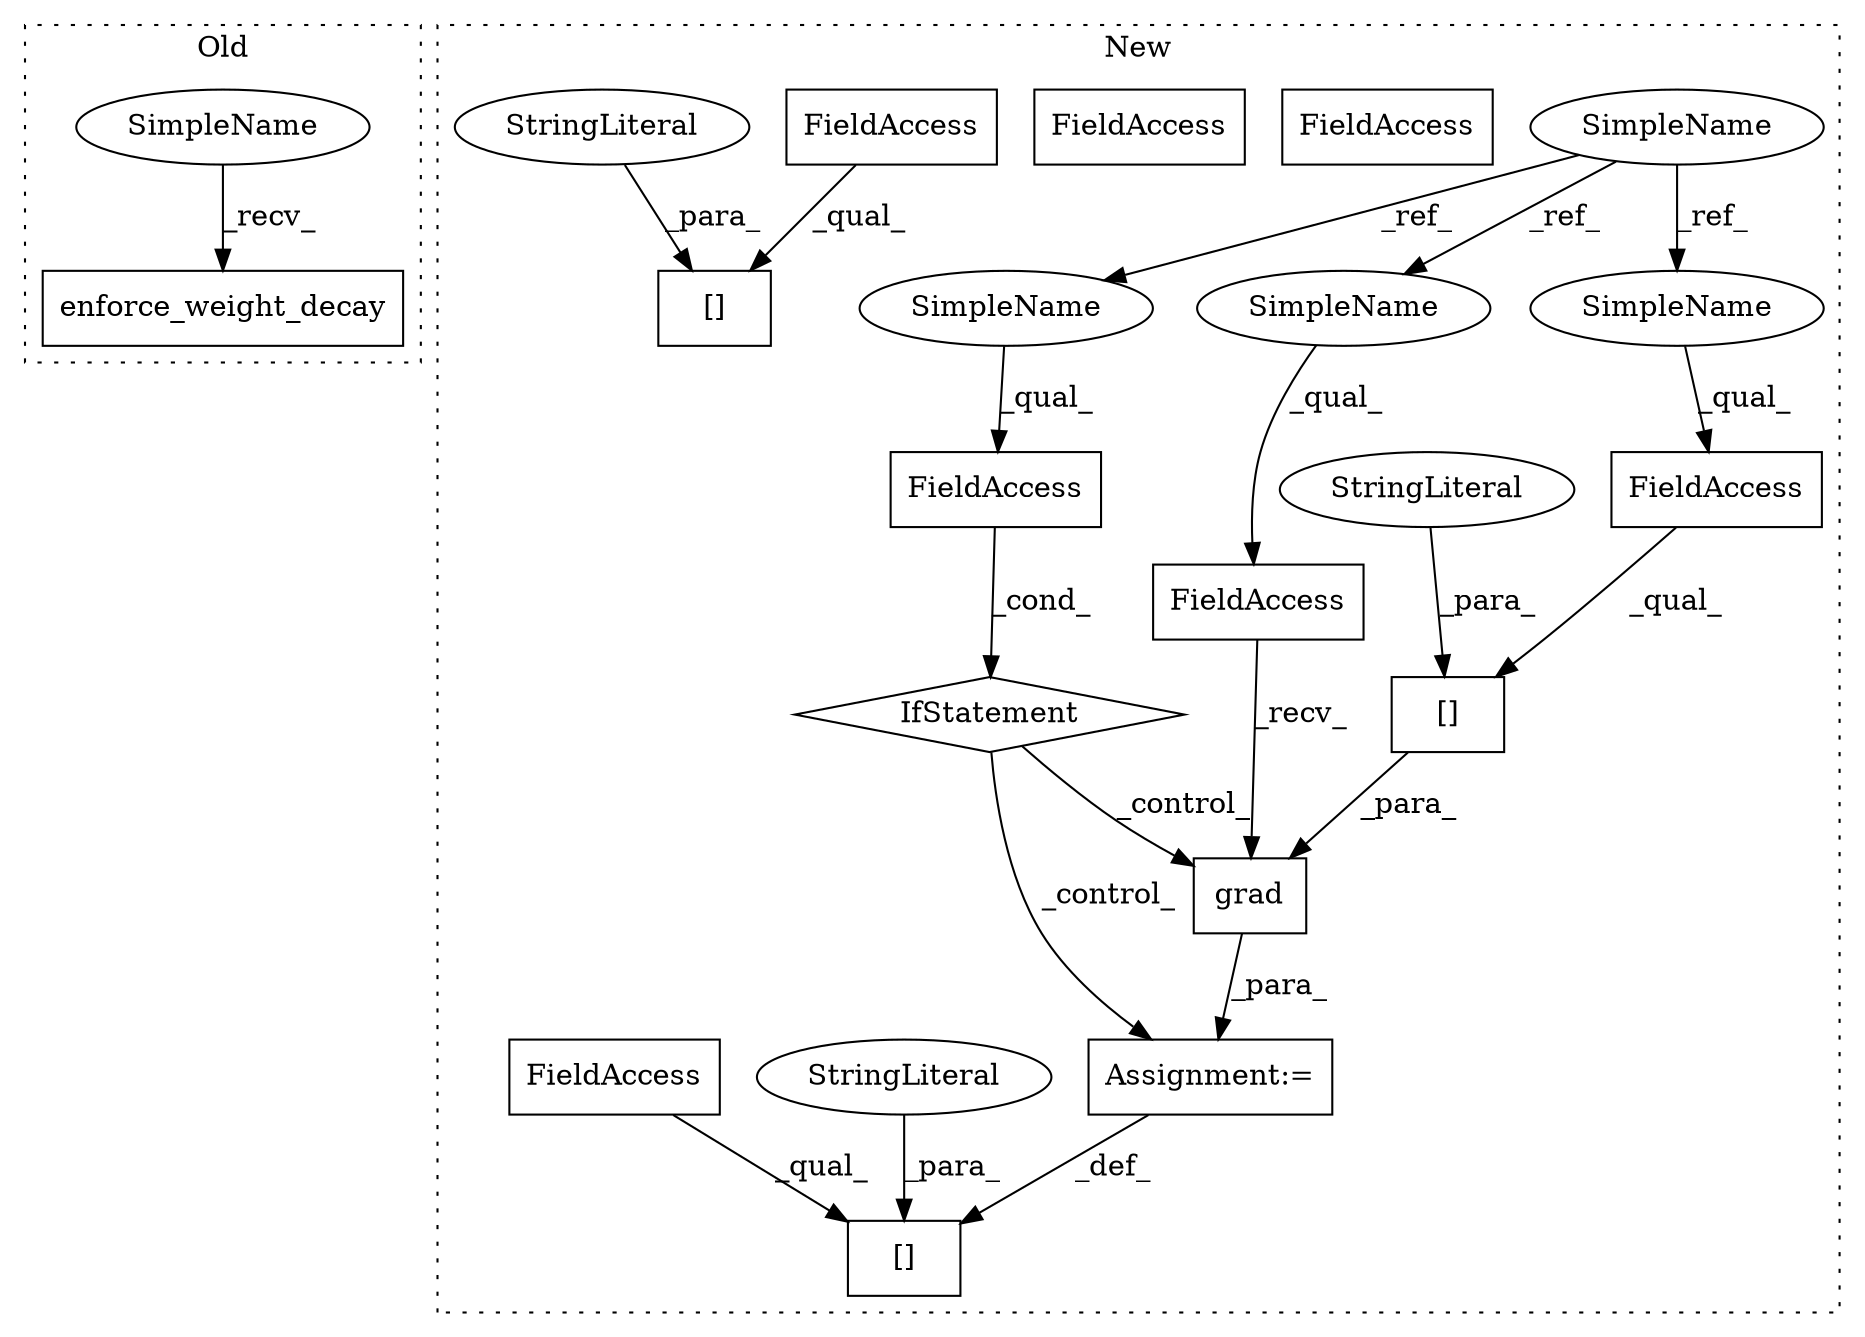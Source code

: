 digraph G {
subgraph cluster0 {
1 [label="enforce_weight_decay" a="32" s="3744,3767" l="21,1" shape="box"];
20 [label="SimpleName" a="42" s="3738" l="5" shape="ellipse"];
label = "Old";
style="dotted";
}
subgraph cluster1 {
2 [label="IfStatement" a="25" s="3477,3499" l="4,2" shape="diamond"];
3 [label="FieldAccess" a="22" s="3481" l="18" shape="box"];
4 [label="SimpleName" a="42" s="3402" l="5" shape="ellipse"];
5 [label="FieldAccess" a="22" s="3555" l="12" shape="box"];
6 [label="[]" a="2" s="3555,3577" l="13,1" shape="box"];
7 [label="FieldAccess" a="22" s="3531" l="18" shape="box"];
8 [label="Assignment:=" a="7" s="3529" l="2" shape="box"];
9 [label="StringLiteral" a="45" s="3568" l="9" shape="ellipse"];
10 [label="grad" a="32" s="3550,3578" l="5,1" shape="box"];
11 [label="[]" a="2" s="3509,3528" l="10,1" shape="box"];
12 [label="[]" a="2" s="3509,3528" l="10,1" shape="box"];
13 [label="FieldAccess" a="22" s="3509" l="9" shape="box"];
14 [label="FieldAccess" a="22" s="3509" l="9" shape="box"];
15 [label="StringLiteral" a="45" s="3519" l="9" shape="ellipse"];
16 [label="StringLiteral" a="45" s="3519" l="9" shape="ellipse"];
17 [label="SimpleName" a="42" s="3531" l="5" shape="ellipse"];
18 [label="SimpleName" a="42" s="3555" l="5" shape="ellipse"];
19 [label="SimpleName" a="42" s="3481" l="5" shape="ellipse"];
21 [label="FieldAccess" a="22" s="3509" l="9" shape="box"];
22 [label="FieldAccess" a="22" s="3509" l="9" shape="box"];
label = "New";
style="dotted";
}
2 -> 10 [label="_control_"];
2 -> 8 [label="_control_"];
3 -> 2 [label="_cond_"];
4 -> 18 [label="_ref_"];
4 -> 17 [label="_ref_"];
4 -> 19 [label="_ref_"];
5 -> 6 [label="_qual_"];
6 -> 10 [label="_para_"];
7 -> 10 [label="_recv_"];
8 -> 11 [label="_def_"];
9 -> 6 [label="_para_"];
10 -> 8 [label="_para_"];
15 -> 12 [label="_para_"];
16 -> 11 [label="_para_"];
17 -> 7 [label="_qual_"];
18 -> 5 [label="_qual_"];
19 -> 3 [label="_qual_"];
20 -> 1 [label="_recv_"];
21 -> 12 [label="_qual_"];
22 -> 11 [label="_qual_"];
}